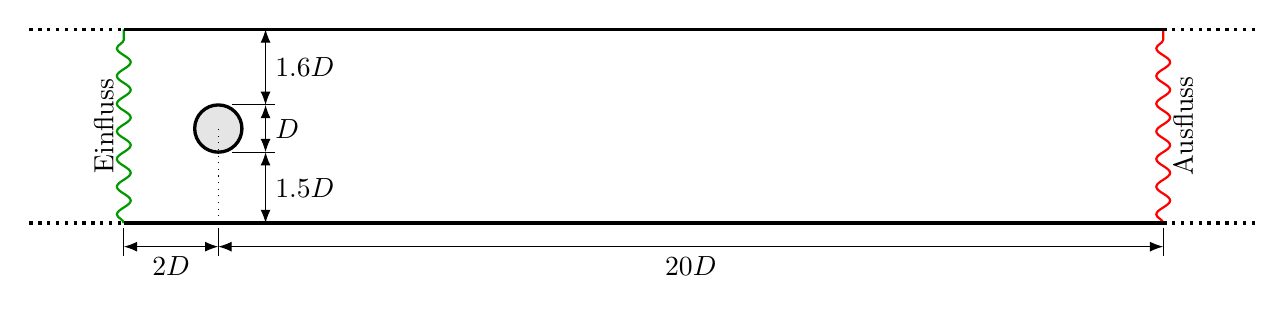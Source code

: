 \begin{tikzpicture}[scale=0.6]
\draw[thick,green!60!black,text=black,decorate,decoration=snake] (0,0) -- (0,4.1) node[pos=0.5,rotate=90,above] {Einfluss};
\draw[thick,red,text=black,decorate,decoration=snake] (22,0) -- (22,4.1) node[pos=0.5,rotate=90,below] {Ausfluss};
\draw[very thick] (0,0) -- (22,0);
\draw[very thick] (0,4.1) -- (22,4.1);
\draw[very thick,dotted] (-2,0) -- (0,0);
\draw[very thick,dotted] (-2,4.1) -- (0,4.1);
\draw[very thick,dotted] (22,0) -- (24,0);
\draw[very thick,dotted] (22,4.1) -- (24,4.1);
\draw[very thick,fill=gray!20!white] (2,2) circle (0.5);

\draw[Latex-Latex,thin] (3,1.5) -- (3,2.5) node[pos=0.5,right] {\(D\)};
\draw[Latex-Latex,thin] (3,0) -- (3,1.5) node[pos=0.5,right] {\(1.5 D\)};
\draw[Latex-Latex,thin] (3,2.5) -- (3,4.1) node[pos=0.5,right] {\(1.6 D\)};

\draw[Latex-Latex,thin] (0,-0.5) -- (2,-0.5) node[pos=0.5,below] {\(2 D\)};
\draw[Latex-Latex,thin] (2,-0.5) -- (22,-0.5) node[pos=0.5,below] {\(20 D\)};

\draw[thin] (0,-0.1) -- (0,-0.7);
\draw[thin] (2,-0.1) -- (2,-0.7);
\draw[thin] (22,-0.1) -- (22,-0.7);

\draw[thin] (2.3,1.5) -- (3.2,1.5);
\draw[thin] (2.3,2.5) -- (3.2,2.5);

\draw[thin,dotted] (2,0) -- (2,2);
\end{tikzpicture}
